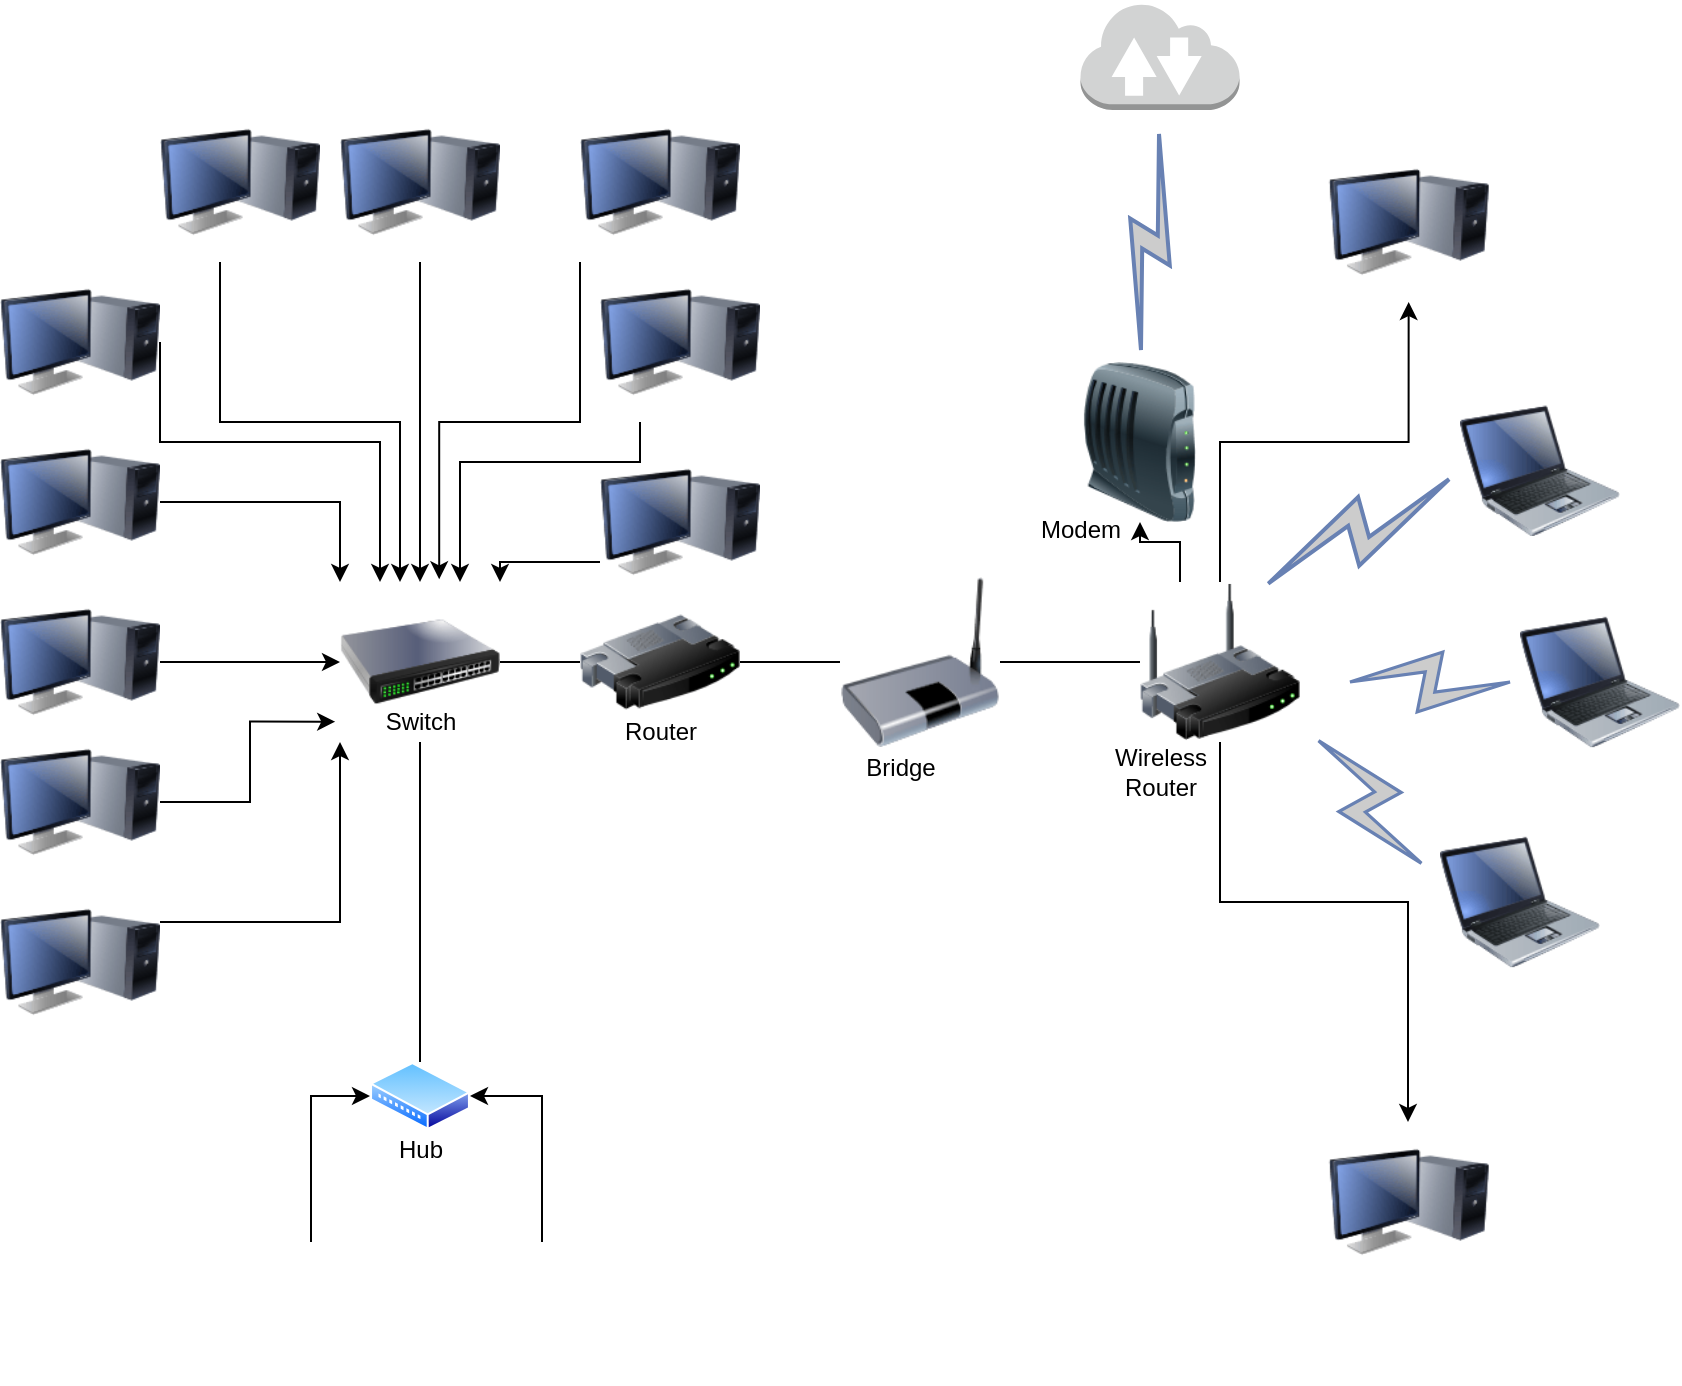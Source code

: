 <mxfile version="14.4.2" type="github">
  <diagram name="Page-1" id="55a83fd1-7818-8e21-69c5-c3457e3827bb">
    <mxGraphModel dx="1483" dy="829" grid="1" gridSize="10" guides="1" tooltips="1" connect="1" arrows="1" fold="1" page="1" pageScale="1" pageWidth="1100" pageHeight="850" background="#ffffff" math="0" shadow="0">
      <root>
        <mxCell id="0" />
        <mxCell id="1" parent="0" />
        <mxCell id="8UmuPW8gRtxzdKaZcAat-55" style="edgeStyle=orthogonalEdgeStyle;rounded=0;orthogonalLoop=1;jettySize=auto;html=1;exitX=1;exitY=0.5;exitDx=0;exitDy=0;" edge="1" parent="1" source="8UmuPW8gRtxzdKaZcAat-2" target="8UmuPW8gRtxzdKaZcAat-15">
          <mxGeometry relative="1" as="geometry" />
        </mxCell>
        <mxCell id="8UmuPW8gRtxzdKaZcAat-2" value="" style="image;html=1;image=img/lib/clip_art/computers/Monitor_Tower_128x128.png" vertex="1" parent="1">
          <mxGeometry x="100" y="310" width="80" height="80" as="geometry" />
        </mxCell>
        <mxCell id="8UmuPW8gRtxzdKaZcAat-54" style="edgeStyle=orthogonalEdgeStyle;rounded=0;orthogonalLoop=1;jettySize=auto;html=1;exitX=1;exitY=0.5;exitDx=0;exitDy=0;entryX=-0.03;entryY=0.873;entryDx=0;entryDy=0;entryPerimeter=0;" edge="1" parent="1" source="8UmuPW8gRtxzdKaZcAat-3" target="8UmuPW8gRtxzdKaZcAat-15">
          <mxGeometry relative="1" as="geometry" />
        </mxCell>
        <mxCell id="8UmuPW8gRtxzdKaZcAat-3" value="" style="image;html=1;image=img/lib/clip_art/computers/Monitor_Tower_128x128.png" vertex="1" parent="1">
          <mxGeometry x="100" y="380" width="80" height="80" as="geometry" />
        </mxCell>
        <mxCell id="8UmuPW8gRtxzdKaZcAat-56" style="edgeStyle=orthogonalEdgeStyle;rounded=0;orthogonalLoop=1;jettySize=auto;html=1;exitX=1;exitY=0.5;exitDx=0;exitDy=0;entryX=0;entryY=0;entryDx=0;entryDy=0;" edge="1" parent="1" source="8UmuPW8gRtxzdKaZcAat-4" target="8UmuPW8gRtxzdKaZcAat-15">
          <mxGeometry relative="1" as="geometry" />
        </mxCell>
        <mxCell id="8UmuPW8gRtxzdKaZcAat-4" value="" style="image;html=1;image=img/lib/clip_art/computers/Monitor_Tower_128x128.png" vertex="1" parent="1">
          <mxGeometry x="100" y="230" width="80" height="80" as="geometry" />
        </mxCell>
        <mxCell id="8UmuPW8gRtxzdKaZcAat-57" style="edgeStyle=orthogonalEdgeStyle;rounded=0;orthogonalLoop=1;jettySize=auto;html=1;exitX=1;exitY=0.5;exitDx=0;exitDy=0;entryX=0.25;entryY=0;entryDx=0;entryDy=0;" edge="1" parent="1" source="8UmuPW8gRtxzdKaZcAat-5" target="8UmuPW8gRtxzdKaZcAat-15">
          <mxGeometry relative="1" as="geometry">
            <Array as="points">
              <mxPoint x="180" y="240" />
              <mxPoint x="290" y="240" />
            </Array>
          </mxGeometry>
        </mxCell>
        <mxCell id="8UmuPW8gRtxzdKaZcAat-5" value="" style="image;html=1;image=img/lib/clip_art/computers/Monitor_Tower_128x128.png" vertex="1" parent="1">
          <mxGeometry x="100" y="150" width="80" height="80" as="geometry" />
        </mxCell>
        <mxCell id="8UmuPW8gRtxzdKaZcAat-53" style="edgeStyle=orthogonalEdgeStyle;rounded=0;orthogonalLoop=1;jettySize=auto;html=1;exitX=1;exitY=0.25;exitDx=0;exitDy=0;entryX=0;entryY=1;entryDx=0;entryDy=0;" edge="1" parent="1" source="8UmuPW8gRtxzdKaZcAat-6" target="8UmuPW8gRtxzdKaZcAat-15">
          <mxGeometry relative="1" as="geometry">
            <mxPoint x="300" y="430" as="targetPoint" />
          </mxGeometry>
        </mxCell>
        <mxCell id="8UmuPW8gRtxzdKaZcAat-6" value="" style="image;html=1;image=img/lib/clip_art/computers/Monitor_Tower_128x128.png" vertex="1" parent="1">
          <mxGeometry x="100" y="460" width="80" height="80" as="geometry" />
        </mxCell>
        <mxCell id="8UmuPW8gRtxzdKaZcAat-13" value="" style="image;html=1;image=img/lib/clip_art/networking/Bridge_128x128.png" vertex="1" parent="1">
          <mxGeometry x="520" y="307.5" width="80" height="85" as="geometry" />
        </mxCell>
        <mxCell id="8UmuPW8gRtxzdKaZcAat-14" value="" style="image;html=1;image=img/lib/clip_art/networking/Router_128x128.png" vertex="1" parent="1">
          <mxGeometry x="390" y="310" width="80" height="80" as="geometry" />
        </mxCell>
        <mxCell id="8UmuPW8gRtxzdKaZcAat-15" value="" style="image;html=1;image=img/lib/clip_art/networking/Switch_128x128.png" vertex="1" parent="1">
          <mxGeometry x="270" y="310" width="80" height="80" as="geometry" />
        </mxCell>
        <mxCell id="8UmuPW8gRtxzdKaZcAat-21" value="" style="endArrow=none;html=1;entryX=1;entryY=0.5;entryDx=0;entryDy=0;exitX=0;exitY=0.5;exitDx=0;exitDy=0;" edge="1" parent="1" source="8UmuPW8gRtxzdKaZcAat-14" target="8UmuPW8gRtxzdKaZcAat-15">
          <mxGeometry width="50" height="50" relative="1" as="geometry">
            <mxPoint x="280" y="320" as="sourcePoint" />
            <mxPoint x="190" y="200" as="targetPoint" />
          </mxGeometry>
        </mxCell>
        <mxCell id="8UmuPW8gRtxzdKaZcAat-22" value="" style="endArrow=none;html=1;exitX=0;exitY=0.5;exitDx=0;exitDy=0;" edge="1" parent="1" source="8UmuPW8gRtxzdKaZcAat-13">
          <mxGeometry width="50" height="50" relative="1" as="geometry">
            <mxPoint x="370" y="360" as="sourcePoint" />
            <mxPoint x="470" y="350" as="targetPoint" />
          </mxGeometry>
        </mxCell>
        <mxCell id="8UmuPW8gRtxzdKaZcAat-24" value="Router" style="text;html=1;resizable=0;autosize=1;align=center;verticalAlign=middle;points=[];fillColor=none;strokeColor=none;rounded=0;" vertex="1" parent="1">
          <mxGeometry x="405" y="375" width="50" height="20" as="geometry" />
        </mxCell>
        <mxCell id="8UmuPW8gRtxzdKaZcAat-25" value="Switch" style="text;html=1;resizable=0;autosize=1;align=center;verticalAlign=middle;points=[];fillColor=none;strokeColor=none;rounded=0;" vertex="1" parent="1">
          <mxGeometry x="285" y="370" width="50" height="20" as="geometry" />
        </mxCell>
        <mxCell id="8UmuPW8gRtxzdKaZcAat-27" value="" style="endArrow=none;html=1;exitX=0.5;exitY=1;exitDx=0;exitDy=0;" edge="1" parent="1" source="8UmuPW8gRtxzdKaZcAat-15">
          <mxGeometry width="50" height="50" relative="1" as="geometry">
            <mxPoint x="320" y="400" as="sourcePoint" />
            <mxPoint x="310" y="550" as="targetPoint" />
          </mxGeometry>
        </mxCell>
        <mxCell id="8UmuPW8gRtxzdKaZcAat-61" style="edgeStyle=orthogonalEdgeStyle;rounded=0;orthogonalLoop=1;jettySize=auto;html=1;exitX=0;exitY=1;exitDx=0;exitDy=0;entryX=0.62;entryY=-0.017;entryDx=0;entryDy=0;entryPerimeter=0;" edge="1" parent="1" source="8UmuPW8gRtxzdKaZcAat-28" target="8UmuPW8gRtxzdKaZcAat-15">
          <mxGeometry relative="1" as="geometry">
            <Array as="points">
              <mxPoint x="390" y="230" />
              <mxPoint x="320" y="230" />
            </Array>
          </mxGeometry>
        </mxCell>
        <mxCell id="8UmuPW8gRtxzdKaZcAat-28" value="" style="image;html=1;image=img/lib/clip_art/computers/Monitor_Tower_128x128.png" vertex="1" parent="1">
          <mxGeometry x="390" y="70" width="80" height="80" as="geometry" />
        </mxCell>
        <mxCell id="8UmuPW8gRtxzdKaZcAat-62" style="edgeStyle=orthogonalEdgeStyle;rounded=0;orthogonalLoop=1;jettySize=auto;html=1;exitX=0.25;exitY=1;exitDx=0;exitDy=0;" edge="1" parent="1" source="8UmuPW8gRtxzdKaZcAat-29" target="8UmuPW8gRtxzdKaZcAat-15">
          <mxGeometry relative="1" as="geometry">
            <mxPoint x="340" y="310" as="targetPoint" />
            <Array as="points">
              <mxPoint x="420" y="250" />
              <mxPoint x="330" y="250" />
            </Array>
          </mxGeometry>
        </mxCell>
        <mxCell id="8UmuPW8gRtxzdKaZcAat-29" value="" style="image;html=1;image=img/lib/clip_art/computers/Monitor_Tower_128x128.png" vertex="1" parent="1">
          <mxGeometry x="400" y="150" width="80" height="80" as="geometry" />
        </mxCell>
        <mxCell id="8UmuPW8gRtxzdKaZcAat-60" style="edgeStyle=orthogonalEdgeStyle;rounded=0;orthogonalLoop=1;jettySize=auto;html=1;exitX=0.5;exitY=1;exitDx=0;exitDy=0;entryX=0.5;entryY=0;entryDx=0;entryDy=0;" edge="1" parent="1" source="8UmuPW8gRtxzdKaZcAat-30" target="8UmuPW8gRtxzdKaZcAat-15">
          <mxGeometry relative="1" as="geometry">
            <mxPoint x="330" y="280" as="targetPoint" />
            <Array as="points">
              <mxPoint x="310" y="280" />
              <mxPoint x="310" y="280" />
            </Array>
          </mxGeometry>
        </mxCell>
        <mxCell id="8UmuPW8gRtxzdKaZcAat-30" value="" style="image;html=1;image=img/lib/clip_art/computers/Monitor_Tower_128x128.png" vertex="1" parent="1">
          <mxGeometry x="270" y="70" width="80" height="80" as="geometry" />
        </mxCell>
        <mxCell id="8UmuPW8gRtxzdKaZcAat-58" style="edgeStyle=orthogonalEdgeStyle;rounded=0;orthogonalLoop=1;jettySize=auto;html=1;" edge="1" parent="1" source="8UmuPW8gRtxzdKaZcAat-31" target="8UmuPW8gRtxzdKaZcAat-15">
          <mxGeometry relative="1" as="geometry">
            <Array as="points">
              <mxPoint x="210" y="230" />
              <mxPoint x="300" y="230" />
            </Array>
          </mxGeometry>
        </mxCell>
        <mxCell id="8UmuPW8gRtxzdKaZcAat-31" value="" style="image;html=1;image=img/lib/clip_art/computers/Monitor_Tower_128x128.png" vertex="1" parent="1">
          <mxGeometry x="180" y="70" width="80" height="80" as="geometry" />
        </mxCell>
        <mxCell id="8UmuPW8gRtxzdKaZcAat-64" style="edgeStyle=orthogonalEdgeStyle;rounded=0;orthogonalLoop=1;jettySize=auto;html=1;exitX=0;exitY=0.75;exitDx=0;exitDy=0;entryX=1;entryY=0;entryDx=0;entryDy=0;" edge="1" parent="1" source="8UmuPW8gRtxzdKaZcAat-32" target="8UmuPW8gRtxzdKaZcAat-15">
          <mxGeometry relative="1" as="geometry">
            <Array as="points">
              <mxPoint x="350" y="300" />
            </Array>
          </mxGeometry>
        </mxCell>
        <mxCell id="8UmuPW8gRtxzdKaZcAat-32" value="" style="image;html=1;image=img/lib/clip_art/computers/Monitor_Tower_128x128.png" vertex="1" parent="1">
          <mxGeometry x="400" y="240" width="80" height="80" as="geometry" />
        </mxCell>
        <mxCell id="8UmuPW8gRtxzdKaZcAat-40" value="" style="aspect=fixed;perimeter=ellipsePerimeter;html=1;align=center;shadow=0;dashed=0;spacingTop=3;image;image=img/lib/active_directory/wiring_hub.svg;" vertex="1" parent="1">
          <mxGeometry x="285" y="550" width="50" height="34" as="geometry" />
        </mxCell>
        <mxCell id="8UmuPW8gRtxzdKaZcAat-45" value="" style="edgeStyle=orthogonalEdgeStyle;rounded=0;orthogonalLoop=1;jettySize=auto;html=1;" edge="1" parent="1" source="8UmuPW8gRtxzdKaZcAat-44" target="8UmuPW8gRtxzdKaZcAat-40">
          <mxGeometry relative="1" as="geometry">
            <Array as="points">
              <mxPoint x="371" y="567" />
            </Array>
          </mxGeometry>
        </mxCell>
        <mxCell id="8UmuPW8gRtxzdKaZcAat-44" value="" style="shape=image;html=1;verticalAlign=top;verticalLabelPosition=bottom;labelBackgroundColor=#ffffff;imageAspect=0;aspect=fixed;image=https://cdn4.iconfinder.com/data/icons/refresh_cl/128/Hardware/Laser_Printer.png" vertex="1" parent="1">
          <mxGeometry x="334" y="640" width="71" height="71" as="geometry" />
        </mxCell>
        <mxCell id="8UmuPW8gRtxzdKaZcAat-46" value="" style="edgeStyle=orthogonalEdgeStyle;rounded=0;orthogonalLoop=1;jettySize=auto;html=1;entryX=0;entryY=0.5;entryDx=0;entryDy=0;" edge="1" parent="1" source="8UmuPW8gRtxzdKaZcAat-47" target="8UmuPW8gRtxzdKaZcAat-40">
          <mxGeometry relative="1" as="geometry">
            <mxPoint x="210" y="584" as="targetPoint" />
          </mxGeometry>
        </mxCell>
        <mxCell id="8UmuPW8gRtxzdKaZcAat-47" value="" style="shape=image;html=1;verticalAlign=top;verticalLabelPosition=bottom;labelBackgroundColor=#ffffff;imageAspect=0;aspect=fixed;image=https://cdn4.iconfinder.com/data/icons/refresh_cl/128/Hardware/Laser_Printer.png" vertex="1" parent="1">
          <mxGeometry x="220" y="640" width="71" height="71" as="geometry" />
        </mxCell>
        <mxCell id="8UmuPW8gRtxzdKaZcAat-49" value="" style="endArrow=none;html=1;exitX=1;exitY=0.5;exitDx=0;exitDy=0;entryX=0;entryY=0.5;entryDx=0;entryDy=0;" edge="1" parent="1" source="8UmuPW8gRtxzdKaZcAat-13" target="8UmuPW8gRtxzdKaZcAat-50">
          <mxGeometry width="50" height="50" relative="1" as="geometry">
            <mxPoint x="530" y="357.5" as="sourcePoint" />
            <mxPoint x="640" y="348" as="targetPoint" />
          </mxGeometry>
        </mxCell>
        <mxCell id="8UmuPW8gRtxzdKaZcAat-73" style="edgeStyle=orthogonalEdgeStyle;rounded=0;orthogonalLoop=1;jettySize=auto;html=1;exitX=0.5;exitY=0;exitDx=0;exitDy=0;entryX=0.5;entryY=1;entryDx=0;entryDy=0;" edge="1" parent="1" source="8UmuPW8gRtxzdKaZcAat-50" target="8UmuPW8gRtxzdKaZcAat-71">
          <mxGeometry relative="1" as="geometry" />
        </mxCell>
        <mxCell id="8UmuPW8gRtxzdKaZcAat-74" style="edgeStyle=orthogonalEdgeStyle;rounded=0;orthogonalLoop=1;jettySize=auto;html=1;" edge="1" parent="1" source="8UmuPW8gRtxzdKaZcAat-50" target="8UmuPW8gRtxzdKaZcAat-72">
          <mxGeometry relative="1" as="geometry">
            <Array as="points">
              <mxPoint x="710" y="470" />
              <mxPoint x="804" y="470" />
            </Array>
          </mxGeometry>
        </mxCell>
        <mxCell id="8UmuPW8gRtxzdKaZcAat-75" style="edgeStyle=orthogonalEdgeStyle;rounded=0;orthogonalLoop=1;jettySize=auto;html=1;exitX=0.25;exitY=0;exitDx=0;exitDy=0;" edge="1" parent="1" source="8UmuPW8gRtxzdKaZcAat-50" target="8UmuPW8gRtxzdKaZcAat-76">
          <mxGeometry relative="1" as="geometry">
            <mxPoint x="670" y="170" as="targetPoint" />
          </mxGeometry>
        </mxCell>
        <mxCell id="8UmuPW8gRtxzdKaZcAat-50" value="" style="image;html=1;image=img/lib/clip_art/networking/Wireless_Router_128x128.png" vertex="1" parent="1">
          <mxGeometry x="670" y="310" width="80" height="80" as="geometry" />
        </mxCell>
        <mxCell id="8UmuPW8gRtxzdKaZcAat-51" value="" style="fontColor=#0066CC;verticalAlign=top;verticalLabelPosition=bottom;labelPosition=center;align=center;html=1;outlineConnect=0;fillColor=#CCCCCC;strokeColor=#6881B3;gradientColor=none;gradientDirection=north;strokeWidth=2;shape=mxgraph.networks.comm_link;rotation=-40;" vertex="1" parent="1">
          <mxGeometry x="770" y="380" width="30" height="80" as="geometry" />
        </mxCell>
        <mxCell id="8UmuPW8gRtxzdKaZcAat-66" value="" style="fontColor=#0066CC;verticalAlign=top;verticalLabelPosition=bottom;labelPosition=center;align=center;html=1;outlineConnect=0;fillColor=#CCCCCC;strokeColor=#6881B3;gradientColor=none;gradientDirection=north;strokeWidth=2;shape=mxgraph.networks.comm_link;rotation=60;" vertex="1" parent="1">
          <mxGeometry x="764.33" y="232.5" width="30" height="104.39" as="geometry" />
        </mxCell>
        <mxCell id="8UmuPW8gRtxzdKaZcAat-67" value="" style="fontColor=#0066CC;verticalAlign=top;verticalLabelPosition=bottom;labelPosition=center;align=center;html=1;outlineConnect=0;fillColor=#CCCCCC;strokeColor=#6881B3;gradientColor=none;gradientDirection=north;strokeWidth=2;shape=mxgraph.networks.comm_link;rotation=-90;" vertex="1" parent="1">
          <mxGeometry x="800" y="320" width="30" height="80" as="geometry" />
        </mxCell>
        <mxCell id="8UmuPW8gRtxzdKaZcAat-68" value="" style="image;html=1;image=img/lib/clip_art/computers/Laptop_128x128.png" vertex="1" parent="1">
          <mxGeometry x="860" y="320" width="80" height="80" as="geometry" />
        </mxCell>
        <mxCell id="8UmuPW8gRtxzdKaZcAat-69" value="" style="image;html=1;image=img/lib/clip_art/computers/Laptop_128x128.png" vertex="1" parent="1">
          <mxGeometry x="820" y="430" width="80" height="80" as="geometry" />
        </mxCell>
        <mxCell id="8UmuPW8gRtxzdKaZcAat-70" value="" style="image;html=1;image=img/lib/clip_art/computers/Laptop_128x128.png" vertex="1" parent="1">
          <mxGeometry x="830" y="214.39" width="80" height="80" as="geometry" />
        </mxCell>
        <mxCell id="8UmuPW8gRtxzdKaZcAat-71" value="" style="image;html=1;image=img/lib/clip_art/computers/Monitor_Tower_128x128.png" vertex="1" parent="1">
          <mxGeometry x="764.33" y="90" width="80" height="80" as="geometry" />
        </mxCell>
        <mxCell id="8UmuPW8gRtxzdKaZcAat-72" value="" style="image;html=1;image=img/lib/clip_art/computers/Monitor_Tower_128x128.png" vertex="1" parent="1">
          <mxGeometry x="764.33" y="580" width="80" height="80" as="geometry" />
        </mxCell>
        <mxCell id="8UmuPW8gRtxzdKaZcAat-76" value="" style="image;html=1;image=img/lib/clip_art/networking/Modem_128x128.png" vertex="1" parent="1">
          <mxGeometry x="630" y="200" width="80" height="80" as="geometry" />
        </mxCell>
        <mxCell id="8UmuPW8gRtxzdKaZcAat-78" value="Wireless &lt;br&gt;Router" style="text;html=1;resizable=0;autosize=1;align=center;verticalAlign=middle;points=[];fillColor=none;strokeColor=none;rounded=0;" vertex="1" parent="1">
          <mxGeometry x="650" y="390" width="60" height="30" as="geometry" />
        </mxCell>
        <mxCell id="8UmuPW8gRtxzdKaZcAat-79" value="Modem" style="text;html=1;resizable=0;autosize=1;align=center;verticalAlign=middle;points=[];fillColor=none;strokeColor=none;rounded=0;" vertex="1" parent="1">
          <mxGeometry x="610" y="274.39" width="60" height="20" as="geometry" />
        </mxCell>
        <mxCell id="8UmuPW8gRtxzdKaZcAat-80" value="" style="html=1;outlineConnect=0;fillColor=#CCCCCC;strokeColor=#6881B3;gradientColor=none;gradientDirection=north;strokeWidth=2;shape=mxgraph.networks.comm_link_edge;html=1;exitX=0.5;exitY=0;exitDx=0;exitDy=0;" edge="1" parent="1" source="8UmuPW8gRtxzdKaZcAat-76">
          <mxGeometry width="100" height="100" relative="1" as="geometry">
            <mxPoint x="650" y="170" as="sourcePoint" />
            <mxPoint x="680" y="80" as="targetPoint" />
          </mxGeometry>
        </mxCell>
        <mxCell id="8UmuPW8gRtxzdKaZcAat-83" value="" style="outlineConnect=0;dashed=0;verticalLabelPosition=bottom;verticalAlign=top;align=center;html=1;shape=mxgraph.aws3.internet_2;fillColor=#D2D3D3;gradientColor=none;" vertex="1" parent="1">
          <mxGeometry x="640.25" y="20" width="79.5" height="54" as="geometry" />
        </mxCell>
        <mxCell id="8UmuPW8gRtxzdKaZcAat-84" value="Bridge" style="text;html=1;resizable=0;autosize=1;align=center;verticalAlign=middle;points=[];fillColor=none;strokeColor=none;rounded=0;" vertex="1" parent="1">
          <mxGeometry x="525" y="392.5" width="50" height="20" as="geometry" />
        </mxCell>
        <mxCell id="8UmuPW8gRtxzdKaZcAat-85" value="Hub" style="text;html=1;resizable=0;autosize=1;align=center;verticalAlign=middle;points=[];fillColor=none;strokeColor=none;rounded=0;" vertex="1" parent="1">
          <mxGeometry x="290" y="584" width="40" height="20" as="geometry" />
        </mxCell>
      </root>
    </mxGraphModel>
  </diagram>
</mxfile>
